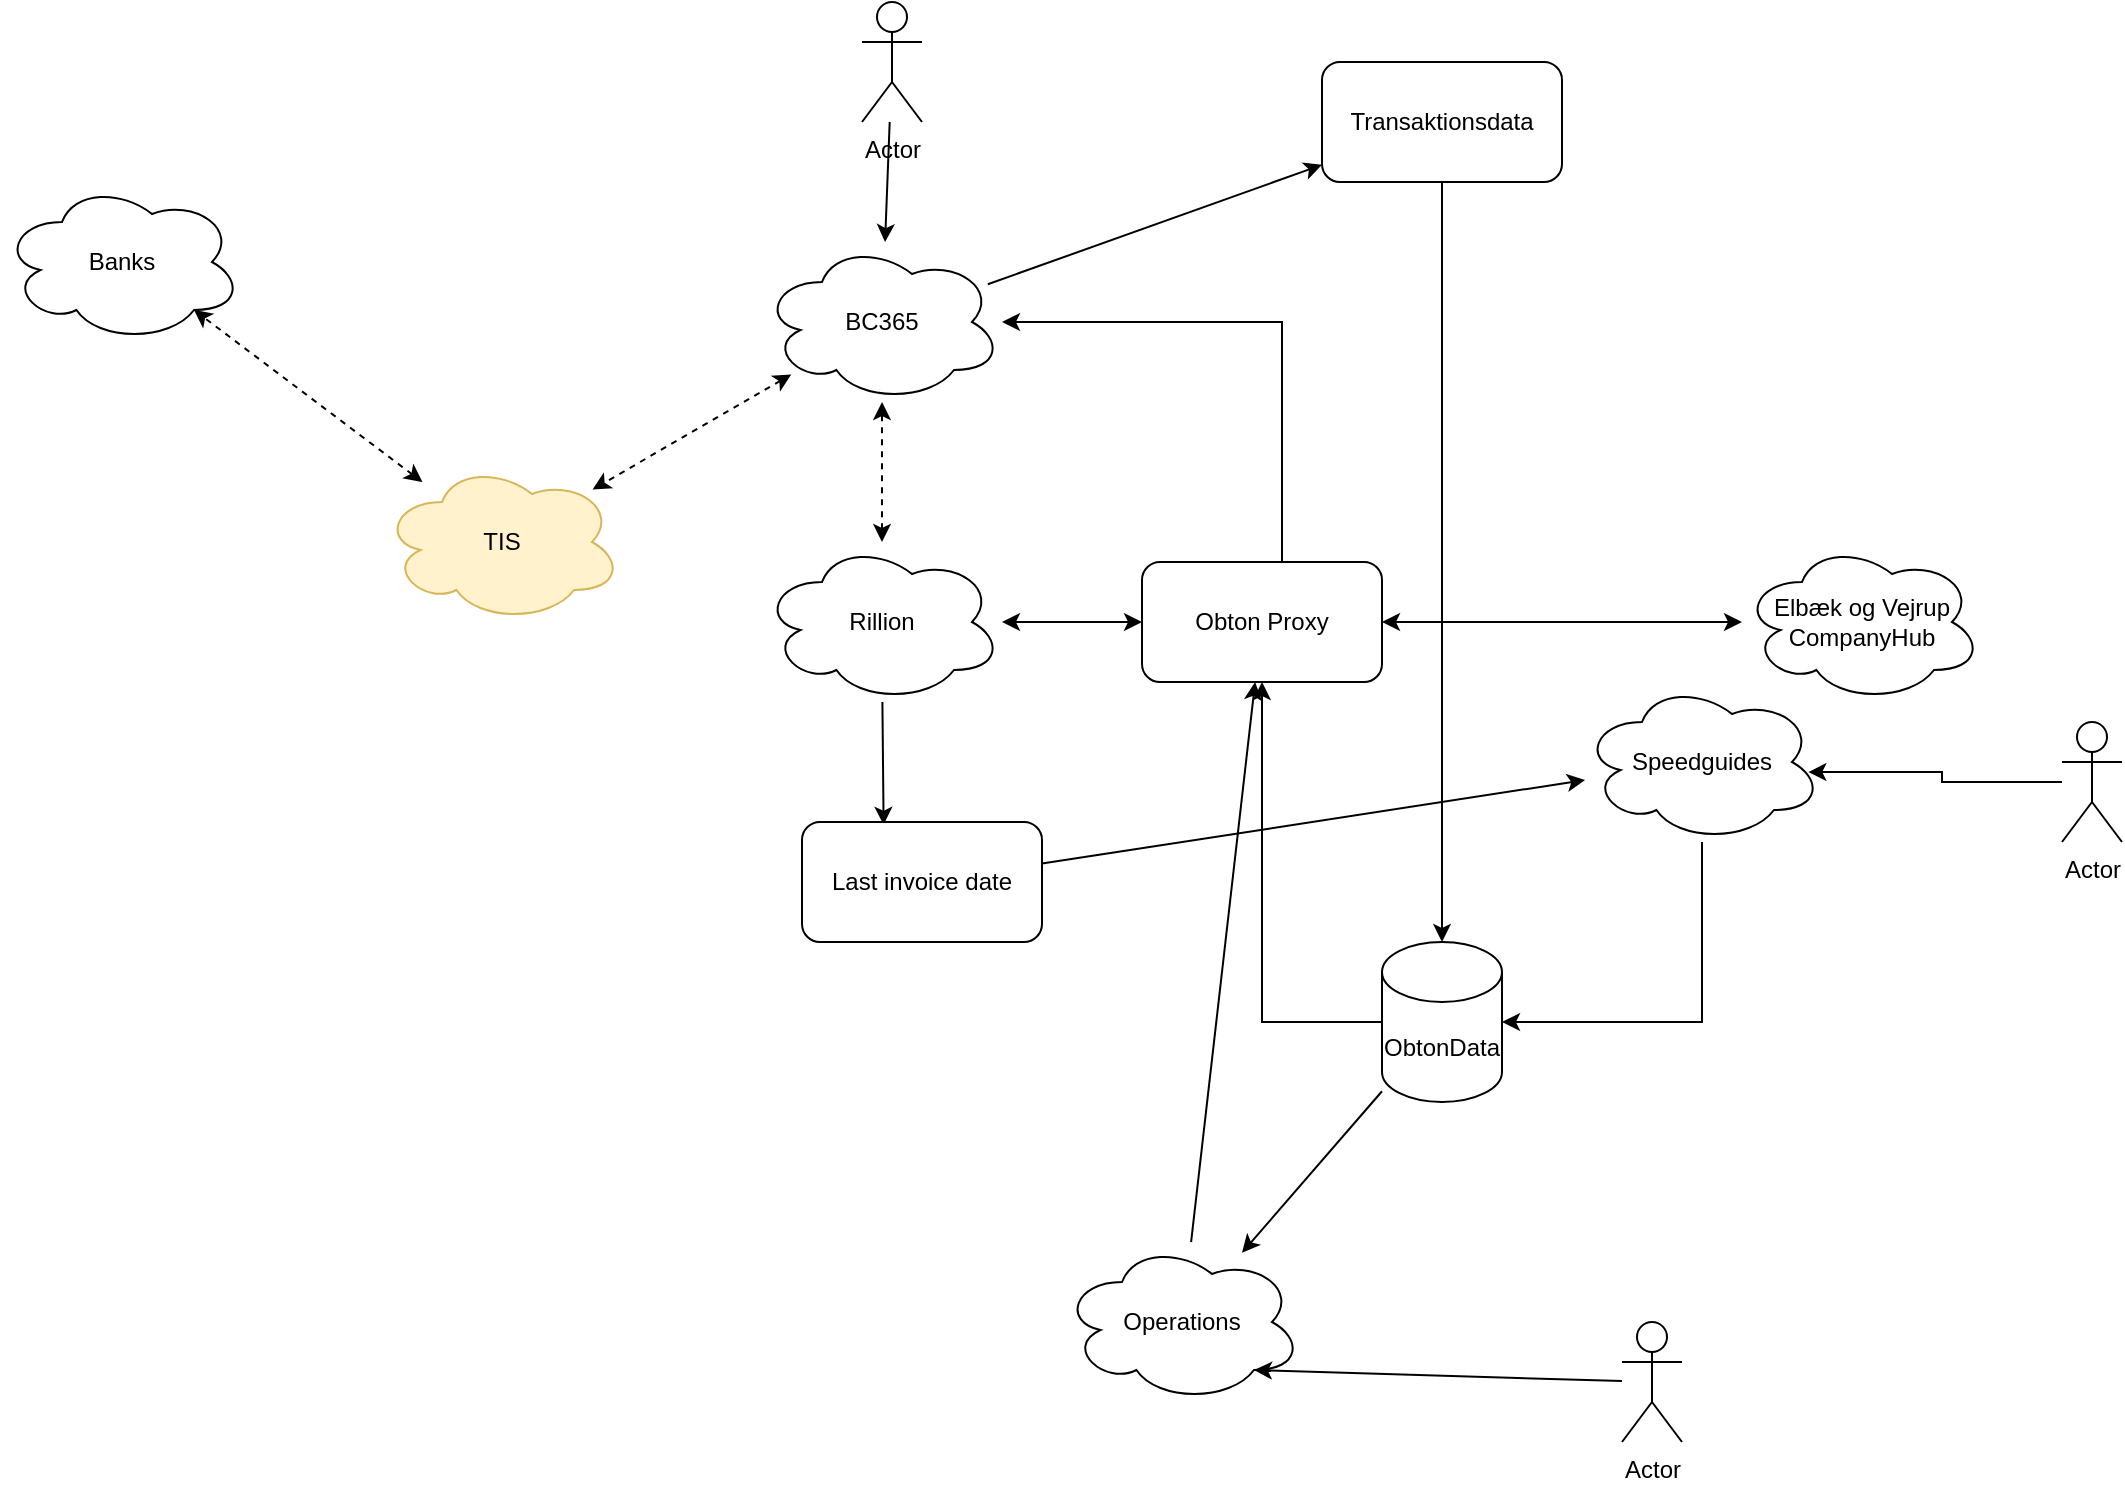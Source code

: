 <mxfile version="18.0.8" type="github" pages="6">
  <diagram id="y7-9cns_4b4RCc8xut9D" name="Overall">
    <mxGraphModel dx="2377" dy="777" grid="1" gridSize="10" guides="1" tooltips="1" connect="1" arrows="1" fold="1" page="1" pageScale="1" pageWidth="827" pageHeight="1169" math="0" shadow="0">
      <root>
        <mxCell id="0" />
        <mxCell id="1" parent="0" />
        <mxCell id="qkalv_-YpkoeOqyAzlyB-21" style="edgeStyle=none;rounded=0;orthogonalLoop=1;jettySize=auto;html=1;startArrow=none;startFill=0;" parent="1" source="qkalv_-YpkoeOqyAzlyB-1" target="qkalv_-YpkoeOqyAzlyB-20" edge="1">
          <mxGeometry relative="1" as="geometry" />
        </mxCell>
        <mxCell id="qkalv_-YpkoeOqyAzlyB-38" style="edgeStyle=none;rounded=0;orthogonalLoop=1;jettySize=auto;html=1;dashed=1;startArrow=classic;startFill=1;" parent="1" source="qkalv_-YpkoeOqyAzlyB-1" target="qkalv_-YpkoeOqyAzlyB-35" edge="1">
          <mxGeometry relative="1" as="geometry" />
        </mxCell>
        <mxCell id="qkalv_-YpkoeOqyAzlyB-1" value="BC365" style="ellipse;shape=cloud;whiteSpace=wrap;html=1;" parent="1" vertex="1">
          <mxGeometry x="30" y="130" width="120" height="80" as="geometry" />
        </mxCell>
        <mxCell id="qkalv_-YpkoeOqyAzlyB-2" value="Elbæk og Vejrup&lt;br&gt;CompanyHub" style="ellipse;shape=cloud;whiteSpace=wrap;html=1;" parent="1" vertex="1">
          <mxGeometry x="520" y="280" width="120" height="80" as="geometry" />
        </mxCell>
        <mxCell id="qkalv_-YpkoeOqyAzlyB-7" style="edgeStyle=orthogonalEdgeStyle;rounded=0;orthogonalLoop=1;jettySize=auto;html=1;" parent="1" source="qkalv_-YpkoeOqyAzlyB-3" target="qkalv_-YpkoeOqyAzlyB-4" edge="1">
          <mxGeometry relative="1" as="geometry">
            <Array as="points">
              <mxPoint x="500" y="520" />
            </Array>
          </mxGeometry>
        </mxCell>
        <mxCell id="qkalv_-YpkoeOqyAzlyB-3" value="Speedguides" style="ellipse;shape=cloud;whiteSpace=wrap;html=1;" parent="1" vertex="1">
          <mxGeometry x="440" y="350" width="120" height="80" as="geometry" />
        </mxCell>
        <mxCell id="qkalv_-YpkoeOqyAzlyB-10" style="edgeStyle=orthogonalEdgeStyle;rounded=0;orthogonalLoop=1;jettySize=auto;html=1;entryX=0.5;entryY=1;entryDx=0;entryDy=0;" parent="1" source="qkalv_-YpkoeOqyAzlyB-4" target="qkalv_-YpkoeOqyAzlyB-9" edge="1">
          <mxGeometry relative="1" as="geometry">
            <Array as="points">
              <mxPoint x="280" y="520" />
            </Array>
          </mxGeometry>
        </mxCell>
        <mxCell id="qkalv_-YpkoeOqyAzlyB-25" style="edgeStyle=none;rounded=0;orthogonalLoop=1;jettySize=auto;html=1;startArrow=none;startFill=0;" parent="1" source="qkalv_-YpkoeOqyAzlyB-4" target="qkalv_-YpkoeOqyAzlyB-24" edge="1">
          <mxGeometry relative="1" as="geometry" />
        </mxCell>
        <mxCell id="qkalv_-YpkoeOqyAzlyB-4" value="ObtonData" style="shape=cylinder3;whiteSpace=wrap;html=1;boundedLbl=1;backgroundOutline=1;size=15;" parent="1" vertex="1">
          <mxGeometry x="340" y="480" width="60" height="80" as="geometry" />
        </mxCell>
        <mxCell id="qkalv_-YpkoeOqyAzlyB-6" style="edgeStyle=orthogonalEdgeStyle;rounded=0;orthogonalLoop=1;jettySize=auto;html=1;entryX=0.943;entryY=0.563;entryDx=0;entryDy=0;entryPerimeter=0;" parent="1" source="qkalv_-YpkoeOqyAzlyB-5" target="qkalv_-YpkoeOqyAzlyB-3" edge="1">
          <mxGeometry relative="1" as="geometry" />
        </mxCell>
        <mxCell id="qkalv_-YpkoeOqyAzlyB-5" value="Actor" style="shape=umlActor;verticalLabelPosition=bottom;verticalAlign=top;html=1;outlineConnect=0;" parent="1" vertex="1">
          <mxGeometry x="680" y="370" width="30" height="60" as="geometry" />
        </mxCell>
        <mxCell id="qkalv_-YpkoeOqyAzlyB-13" style="edgeStyle=orthogonalEdgeStyle;rounded=0;orthogonalLoop=1;jettySize=auto;html=1;dashed=1;startArrow=classic;startFill=1;" parent="1" source="qkalv_-YpkoeOqyAzlyB-8" target="qkalv_-YpkoeOqyAzlyB-1" edge="1">
          <mxGeometry relative="1" as="geometry" />
        </mxCell>
        <mxCell id="qkalv_-YpkoeOqyAzlyB-17" style="edgeStyle=none;rounded=0;orthogonalLoop=1;jettySize=auto;html=1;entryX=0.34;entryY=0.023;entryDx=0;entryDy=0;entryPerimeter=0;startArrow=none;startFill=0;" parent="1" source="qkalv_-YpkoeOqyAzlyB-8" target="qkalv_-YpkoeOqyAzlyB-16" edge="1">
          <mxGeometry relative="1" as="geometry" />
        </mxCell>
        <mxCell id="qkalv_-YpkoeOqyAzlyB-8" value="Rillion" style="ellipse;shape=cloud;whiteSpace=wrap;html=1;" parent="1" vertex="1">
          <mxGeometry x="30" y="280" width="120" height="80" as="geometry" />
        </mxCell>
        <mxCell id="qkalv_-YpkoeOqyAzlyB-11" style="edgeStyle=orthogonalEdgeStyle;rounded=0;orthogonalLoop=1;jettySize=auto;html=1;startArrow=classic;startFill=1;" parent="1" source="qkalv_-YpkoeOqyAzlyB-9" target="qkalv_-YpkoeOqyAzlyB-8" edge="1">
          <mxGeometry relative="1" as="geometry" />
        </mxCell>
        <mxCell id="qkalv_-YpkoeOqyAzlyB-12" style="edgeStyle=orthogonalEdgeStyle;rounded=0;orthogonalLoop=1;jettySize=auto;html=1;" parent="1" source="qkalv_-YpkoeOqyAzlyB-9" target="qkalv_-YpkoeOqyAzlyB-1" edge="1">
          <mxGeometry relative="1" as="geometry">
            <Array as="points">
              <mxPoint x="290" y="170" />
            </Array>
          </mxGeometry>
        </mxCell>
        <mxCell id="qkalv_-YpkoeOqyAzlyB-15" style="edgeStyle=none;rounded=0;orthogonalLoop=1;jettySize=auto;html=1;startArrow=classic;startFill=1;" parent="1" source="qkalv_-YpkoeOqyAzlyB-9" target="qkalv_-YpkoeOqyAzlyB-2" edge="1">
          <mxGeometry relative="1" as="geometry">
            <Array as="points">
              <mxPoint x="440" y="320" />
            </Array>
          </mxGeometry>
        </mxCell>
        <mxCell id="qkalv_-YpkoeOqyAzlyB-9" value="Obton Proxy" style="rounded=1;whiteSpace=wrap;html=1;" parent="1" vertex="1">
          <mxGeometry x="220" y="290" width="120" height="60" as="geometry" />
        </mxCell>
        <mxCell id="qkalv_-YpkoeOqyAzlyB-18" style="edgeStyle=none;rounded=0;orthogonalLoop=1;jettySize=auto;html=1;startArrow=none;startFill=0;" parent="1" source="qkalv_-YpkoeOqyAzlyB-16" target="qkalv_-YpkoeOqyAzlyB-3" edge="1">
          <mxGeometry relative="1" as="geometry" />
        </mxCell>
        <mxCell id="qkalv_-YpkoeOqyAzlyB-16" value="Last invoice date" style="rounded=1;whiteSpace=wrap;html=1;" parent="1" vertex="1">
          <mxGeometry x="50" y="420" width="120" height="60" as="geometry" />
        </mxCell>
        <mxCell id="qkalv_-YpkoeOqyAzlyB-23" style="edgeStyle=none;rounded=0;orthogonalLoop=1;jettySize=auto;html=1;entryX=0.5;entryY=0;entryDx=0;entryDy=0;entryPerimeter=0;startArrow=none;startFill=0;" parent="1" source="qkalv_-YpkoeOqyAzlyB-20" target="qkalv_-YpkoeOqyAzlyB-4" edge="1">
          <mxGeometry relative="1" as="geometry" />
        </mxCell>
        <mxCell id="qkalv_-YpkoeOqyAzlyB-20" value="Transaktionsdata" style="rounded=1;whiteSpace=wrap;html=1;" parent="1" vertex="1">
          <mxGeometry x="310" y="40" width="120" height="60" as="geometry" />
        </mxCell>
        <mxCell id="qkalv_-YpkoeOqyAzlyB-27" style="edgeStyle=none;rounded=0;orthogonalLoop=1;jettySize=auto;html=1;startArrow=none;startFill=0;" parent="1" source="qkalv_-YpkoeOqyAzlyB-24" target="qkalv_-YpkoeOqyAzlyB-9" edge="1">
          <mxGeometry relative="1" as="geometry" />
        </mxCell>
        <mxCell id="qkalv_-YpkoeOqyAzlyB-24" value="Operations" style="ellipse;shape=cloud;whiteSpace=wrap;html=1;" parent="1" vertex="1">
          <mxGeometry x="180" y="630" width="120" height="80" as="geometry" />
        </mxCell>
        <mxCell id="qkalv_-YpkoeOqyAzlyB-31" style="edgeStyle=none;rounded=0;orthogonalLoop=1;jettySize=auto;html=1;entryX=0.8;entryY=0.8;entryDx=0;entryDy=0;entryPerimeter=0;startArrow=none;startFill=0;" parent="1" source="qkalv_-YpkoeOqyAzlyB-30" target="qkalv_-YpkoeOqyAzlyB-24" edge="1">
          <mxGeometry relative="1" as="geometry" />
        </mxCell>
        <mxCell id="qkalv_-YpkoeOqyAzlyB-30" value="Actor" style="shape=umlActor;verticalLabelPosition=bottom;verticalAlign=top;html=1;outlineConnect=0;" parent="1" vertex="1">
          <mxGeometry x="460" y="670" width="30" height="60" as="geometry" />
        </mxCell>
        <mxCell id="qkalv_-YpkoeOqyAzlyB-33" style="edgeStyle=none;rounded=0;orthogonalLoop=1;jettySize=auto;html=1;startArrow=none;startFill=0;" parent="1" source="qkalv_-YpkoeOqyAzlyB-32" target="qkalv_-YpkoeOqyAzlyB-1" edge="1">
          <mxGeometry relative="1" as="geometry" />
        </mxCell>
        <mxCell id="qkalv_-YpkoeOqyAzlyB-32" value="Actor" style="shape=umlActor;verticalLabelPosition=bottom;verticalAlign=top;html=1;outlineConnect=0;" parent="1" vertex="1">
          <mxGeometry x="80" y="10" width="30" height="60" as="geometry" />
        </mxCell>
        <mxCell id="qkalv_-YpkoeOqyAzlyB-37" style="edgeStyle=none;rounded=0;orthogonalLoop=1;jettySize=auto;html=1;entryX=0.8;entryY=0.8;entryDx=0;entryDy=0;entryPerimeter=0;startArrow=classic;startFill=1;dashed=1;" parent="1" source="qkalv_-YpkoeOqyAzlyB-35" target="qkalv_-YpkoeOqyAzlyB-36" edge="1">
          <mxGeometry relative="1" as="geometry" />
        </mxCell>
        <mxCell id="qkalv_-YpkoeOqyAzlyB-35" value="TIS" style="ellipse;shape=cloud;whiteSpace=wrap;html=1;fillColor=#fff2cc;strokeColor=#d6b656;" parent="1" vertex="1">
          <mxGeometry x="-160" y="240" width="120" height="80" as="geometry" />
        </mxCell>
        <mxCell id="qkalv_-YpkoeOqyAzlyB-36" value="Banks" style="ellipse;shape=cloud;whiteSpace=wrap;html=1;" parent="1" vertex="1">
          <mxGeometry x="-350" y="100" width="120" height="80" as="geometry" />
        </mxCell>
      </root>
    </mxGraphModel>
  </diagram>
  <diagram id="T5jom5PX4_7xZoVgfAtH" name="Page-1">
    <mxGraphModel dx="1550" dy="835" grid="1" gridSize="10" guides="1" tooltips="1" connect="1" arrows="1" fold="1" page="1" pageScale="1" pageWidth="827" pageHeight="1169" math="0" shadow="0">
      <root>
        <mxCell id="0" />
        <mxCell id="1" parent="0" />
        <mxCell id="EyNJROjgp2bhfI_SQfCK-2" value="Elbæk og Vejrup 365 Custom Tenant" style="ellipse;shape=cloud;whiteSpace=wrap;html=1;" parent="1" vertex="1">
          <mxGeometry x="1140" y="160" width="320" height="250" as="geometry" />
        </mxCell>
        <mxCell id="EyNJROjgp2bhfI_SQfCK-29" value="" style="swimlane;startSize=0;" parent="1" vertex="1">
          <mxGeometry x="190" y="110" width="620" height="670" as="geometry" />
        </mxCell>
        <mxCell id="scirjiRHQchhI3MCHtw--4" value="Upsert Vendor&lt;br&gt;(creditor)" style="rounded=1;whiteSpace=wrap;html=1;" parent="EyNJROjgp2bhfI_SQfCK-29" vertex="1">
          <mxGeometry x="20" y="390" width="120" height="60" as="geometry" />
        </mxCell>
        <mxCell id="scirjiRHQchhI3MCHtw--5" value="Upsert Vendor BankAccount" style="rounded=1;whiteSpace=wrap;html=1;" parent="EyNJROjgp2bhfI_SQfCK-29" vertex="1">
          <mxGeometry x="20" y="480" width="120" height="60" as="geometry" />
        </mxCell>
        <mxCell id="scirjiRHQchhI3MCHtw--6" value="Upsert Company" style="rounded=1;whiteSpace=wrap;html=1;" parent="EyNJROjgp2bhfI_SQfCK-29" vertex="1">
          <mxGeometry x="20" y="40" width="120" height="60" as="geometry" />
        </mxCell>
        <mxCell id="EyNJROjgp2bhfI_SQfCK-40" value="ReverseProxy / Router" style="text;html=1;align=center;verticalAlign=middle;resizable=0;points=[];autosize=1;strokeColor=none;fillColor=none;" parent="EyNJROjgp2bhfI_SQfCK-29" vertex="1">
          <mxGeometry x="20" width="140" height="20" as="geometry" />
        </mxCell>
        <mxCell id="scirjiRHQchhI3MCHtw--7" value="Upsert BankAccount" style="rounded=1;whiteSpace=wrap;html=1;" parent="EyNJROjgp2bhfI_SQfCK-29" vertex="1">
          <mxGeometry x="20" y="560" width="120" height="60" as="geometry" />
        </mxCell>
        <mxCell id="scirjiRHQchhI3MCHtw--21" value="Yes" style="edgeStyle=orthogonalEdgeStyle;rounded=0;orthogonalLoop=1;jettySize=auto;html=1;fontColor=#000000;" parent="EyNJROjgp2bhfI_SQfCK-29" source="scirjiRHQchhI3MCHtw--14" target="scirjiRHQchhI3MCHtw--2" edge="1">
          <mxGeometry relative="1" as="geometry" />
        </mxCell>
        <mxCell id="scirjiRHQchhI3MCHtw--14" value="Got Tenant ID?" style="rhombus;whiteSpace=wrap;html=1;" parent="EyNJROjgp2bhfI_SQfCK-29" vertex="1">
          <mxGeometry x="240" y="40" width="100" height="90" as="geometry" />
        </mxCell>
        <mxCell id="scirjiRHQchhI3MCHtw--2" value="Got Company?" style="rhombus;whiteSpace=wrap;html=1;" parent="EyNJROjgp2bhfI_SQfCK-29" vertex="1">
          <mxGeometry x="240" y="160" width="100" height="100" as="geometry" />
        </mxCell>
        <mxCell id="EyNJROjgp2bhfI_SQfCK-42" style="edgeStyle=orthogonalEdgeStyle;rounded=0;orthogonalLoop=1;jettySize=auto;html=1;" parent="1" source="EyNJROjgp2bhfI_SQfCK-41" edge="1">
          <mxGeometry relative="1" as="geometry">
            <mxPoint x="180" y="400" as="targetPoint" />
          </mxGeometry>
        </mxCell>
        <mxCell id="EyNJROjgp2bhfI_SQfCK-43" value="JA" style="edgeLabel;html=1;align=center;verticalAlign=middle;resizable=0;points=[];" parent="EyNJROjgp2bhfI_SQfCK-42" vertex="1" connectable="0">
          <mxGeometry x="-0.237" y="1" relative="1" as="geometry">
            <mxPoint as="offset" />
          </mxGeometry>
        </mxCell>
        <mxCell id="scirjiRHQchhI3MCHtw--12" value="nej" style="edgeStyle=orthogonalEdgeStyle;rounded=0;orthogonalLoop=1;jettySize=auto;html=1;entryX=0.5;entryY=1;entryDx=0;entryDy=0;entryPerimeter=0;" parent="1" source="EyNJROjgp2bhfI_SQfCK-41" target="scirjiRHQchhI3MCHtw--11" edge="1">
          <mxGeometry relative="1" as="geometry" />
        </mxCell>
        <mxCell id="EyNJROjgp2bhfI_SQfCK-41" value="Er det BC365 data?" style="rhombus;whiteSpace=wrap;html=1;" parent="1" vertex="1">
          <mxGeometry x="30" y="360" width="80" height="80" as="geometry" />
        </mxCell>
        <mxCell id="scirjiRHQchhI3MCHtw--19" style="edgeStyle=orthogonalEdgeStyle;rounded=0;orthogonalLoop=1;jettySize=auto;html=1;entryX=1;entryY=0.5;entryDx=0;entryDy=0;fontColor=#00A005;" parent="1" source="EyNJROjgp2bhfI_SQfCK-4" target="scirjiRHQchhI3MCHtw--14" edge="1">
          <mxGeometry relative="1" as="geometry">
            <Array as="points">
              <mxPoint x="1070" y="195" />
            </Array>
          </mxGeometry>
        </mxCell>
        <mxCell id="scirjiRHQchhI3MCHtw--20" value="&lt;font color=&quot;#000000&quot;&gt;Tenant ID&lt;/font&gt;" style="edgeLabel;html=1;align=center;verticalAlign=middle;resizable=0;points=[];fontColor=#00A005;" parent="scirjiRHQchhI3MCHtw--19" vertex="1" connectable="0">
          <mxGeometry x="-0.009" y="3" relative="1" as="geometry">
            <mxPoint as="offset" />
          </mxGeometry>
        </mxCell>
        <mxCell id="EyNJROjgp2bhfI_SQfCK-4" value="&lt;span style=&quot;font-size: 14px; background-color: rgb(255, 255, 255);&quot;&gt;GET&lt;br&gt;TenantCompanies&lt;/span&gt;" style="rounded=1;whiteSpace=wrap;html=1;" parent="1" vertex="1">
          <mxGeometry x="1010" y="40" width="120" height="60" as="geometry" />
        </mxCell>
        <mxCell id="scirjiRHQchhI3MCHtw--11" value="GÅ VÆK" style="strokeWidth=2;html=1;shape=mxgraph.flowchart.extract_or_measurement;whiteSpace=wrap;" parent="1" vertex="1">
          <mxGeometry x="10" y="240" width="120" height="60" as="geometry" />
        </mxCell>
        <mxCell id="scirjiRHQchhI3MCHtw--15" style="edgeStyle=orthogonalEdgeStyle;rounded=0;orthogonalLoop=1;jettySize=auto;html=1;entryX=0;entryY=0.5;entryDx=0;entryDy=0;" parent="1" source="scirjiRHQchhI3MCHtw--14" target="EyNJROjgp2bhfI_SQfCK-4" edge="1">
          <mxGeometry relative="1" as="geometry">
            <Array as="points">
              <mxPoint x="480" y="70" />
              <mxPoint x="1000" y="70" />
            </Array>
          </mxGeometry>
        </mxCell>
        <mxCell id="scirjiRHQchhI3MCHtw--16" value="NO (ODATA filter on field?)" style="edgeLabel;html=1;align=center;verticalAlign=middle;resizable=0;points=[];" parent="scirjiRHQchhI3MCHtw--15" vertex="1" connectable="0">
          <mxGeometry x="0.288" relative="1" as="geometry">
            <mxPoint as="offset" />
          </mxGeometry>
        </mxCell>
        <mxCell id="scirjiRHQchhI3MCHtw--23" style="edgeStyle=orthogonalEdgeStyle;rounded=0;orthogonalLoop=1;jettySize=auto;html=1;entryX=1;entryY=0.5;entryDx=0;entryDy=0;fontColor=#000000;" parent="1" source="scirjiRHQchhI3MCHtw--18" target="scirjiRHQchhI3MCHtw--2" edge="1">
          <mxGeometry relative="1" as="geometry">
            <Array as="points">
              <mxPoint x="1060" y="360" />
              <mxPoint x="530" y="360" />
            </Array>
          </mxGeometry>
        </mxCell>
        <mxCell id="scirjiRHQchhI3MCHtw--24" value="Company" style="edgeLabel;html=1;align=center;verticalAlign=middle;resizable=0;points=[];fontColor=#000000;" parent="scirjiRHQchhI3MCHtw--23" vertex="1" connectable="0">
          <mxGeometry x="0.033" relative="1" as="geometry">
            <mxPoint as="offset" />
          </mxGeometry>
        </mxCell>
        <mxCell id="scirjiRHQchhI3MCHtw--18" value="&lt;span style=&quot;font-size: 14px; background-color: rgb(255, 255, 255);&quot;&gt;GET&lt;br&gt;Companies for a specific tenant&lt;br&gt;&lt;/span&gt;" style="rounded=1;whiteSpace=wrap;html=1;" parent="1" vertex="1">
          <mxGeometry x="1000" y="290" width="120" height="60" as="geometry" />
        </mxCell>
        <mxCell id="scirjiRHQchhI3MCHtw--22" style="edgeStyle=orthogonalEdgeStyle;rounded=0;orthogonalLoop=1;jettySize=auto;html=1;fontColor=#000000;" parent="1" source="scirjiRHQchhI3MCHtw--2" target="scirjiRHQchhI3MCHtw--18" edge="1">
          <mxGeometry relative="1" as="geometry" />
        </mxCell>
        <mxCell id="scirjiRHQchhI3MCHtw--26" value="NO (ODATA filter on field?)" style="edgeLabel;html=1;align=center;verticalAlign=middle;resizable=0;points=[];fontColor=#000000;" parent="scirjiRHQchhI3MCHtw--22" vertex="1" connectable="0">
          <mxGeometry x="0.151" y="1" relative="1" as="geometry">
            <mxPoint as="offset" />
          </mxGeometry>
        </mxCell>
      </root>
    </mxGraphModel>
  </diagram>
  <diagram id="eBYu1IKp9fvz8-o1BrNX" name="UpsertCompany">
    <mxGraphModel dx="1550" dy="777" grid="1" gridSize="10" guides="1" tooltips="1" connect="1" arrows="1" fold="1" page="1" pageScale="1" pageWidth="827" pageHeight="1169" math="0" shadow="0">
      <root>
        <mxCell id="0" />
        <mxCell id="1" parent="0" />
        <mxCell id="tyX8FvnpS7oLyLspVcJU-4" value="" style="edgeStyle=orthogonalEdgeStyle;rounded=0;orthogonalLoop=1;jettySize=auto;html=1;" edge="1" parent="1" source="tyX8FvnpS7oLyLspVcJU-2" target="tyX8FvnpS7oLyLspVcJU-3">
          <mxGeometry relative="1" as="geometry" />
        </mxCell>
        <mxCell id="tyX8FvnpS7oLyLspVcJU-2" value="Create/Update company&#xa;&#xa;[ObtonData].[LINK].[tblCompanies]" style="points=[[0.25,0,0],[0.5,0,0],[0.75,0,0],[1,0.25,0],[1,0.5,0],[1,0.75,0],[0.75,1,0],[0.5,1,0],[0.25,1,0],[0,0.75,0],[0,0.5,0],[0,0.25,0]];shape=mxgraph.bpmn.task;whiteSpace=wrap;rectStyle=rounded;size=10;taskMarker=abstract;" vertex="1" parent="1">
          <mxGeometry x="70" y="220" width="120" height="80" as="geometry" />
        </mxCell>
        <mxCell id="tyX8FvnpS7oLyLspVcJU-6" value="" style="edgeStyle=orthogonalEdgeStyle;rounded=0;orthogonalLoop=1;jettySize=auto;html=1;" edge="1" parent="1" source="tyX8FvnpS7oLyLspVcJU-3" target="tyX8FvnpS7oLyLspVcJU-5">
          <mxGeometry relative="1" as="geometry" />
        </mxCell>
        <mxCell id="tyX8FvnpS7oLyLspVcJU-3" value="Last modified in tblcompanies" style="points=[[0.25,0,0],[0.5,0,0],[0.75,0,0],[1,0.25,0],[1,0.5,0],[1,0.75,0],[0.75,1,0],[0.5,1,0],[0.25,1,0],[0,0.75,0],[0,0.5,0],[0,0.25,0]];shape=mxgraph.bpmn.task;whiteSpace=wrap;rectStyle=rounded;size=10;taskMarker=abstract;" vertex="1" parent="1">
          <mxGeometry x="270" y="220" width="120" height="80" as="geometry" />
        </mxCell>
        <mxCell id="tyX8FvnpS7oLyLspVcJU-8" style="edgeStyle=orthogonalEdgeStyle;rounded=0;orthogonalLoop=1;jettySize=auto;html=1;entryX=1;entryY=0.5;entryDx=0;entryDy=0;entryPerimeter=0;" edge="1" parent="1" source="tyX8FvnpS7oLyLspVcJU-5" target="tyX8FvnpS7oLyLspVcJU-7">
          <mxGeometry relative="1" as="geometry">
            <Array as="points">
              <mxPoint x="530" y="400" />
            </Array>
          </mxGeometry>
        </mxCell>
        <mxCell id="tyX8FvnpS7oLyLspVcJU-5" value="createUpdateCompany on company hub" style="points=[[0.25,0,0],[0.5,0,0],[0.75,0,0],[1,0.25,0],[1,0.5,0],[1,0.75,0],[0.75,1,0],[0.5,1,0],[0.25,1,0],[0,0.75,0],[0,0.5,0],[0,0.25,0]];shape=mxgraph.bpmn.task;whiteSpace=wrap;rectStyle=rounded;size=10;taskMarker=abstract;" vertex="1" parent="1">
          <mxGeometry x="470" y="220" width="120" height="80" as="geometry" />
        </mxCell>
        <mxCell id="tyX8FvnpS7oLyLspVcJU-7" value="Company gets upserted by Elbæk and Vejrup" style="points=[[0.25,0,0],[0.5,0,0],[0.75,0,0],[1,0.25,0],[1,0.5,0],[1,0.75,0],[0.75,1,0],[0.5,1,0],[0.25,1,0],[0,0.75,0],[0,0.5,0],[0,0.25,0]];shape=mxgraph.bpmn.task;whiteSpace=wrap;rectStyle=rounded;size=10;taskMarker=abstract;" vertex="1" parent="1">
          <mxGeometry x="270" y="360" width="120" height="80" as="geometry" />
        </mxCell>
      </root>
    </mxGraphModel>
  </diagram>
  <diagram id="UUSFPpKCau6wvB8x1N02" name="Upsert Vendor">
    <mxGraphModel dx="1550" dy="777" grid="1" gridSize="10" guides="1" tooltips="1" connect="1" arrows="1" fold="1" page="1" pageScale="1" pageWidth="827" pageHeight="1169" math="0" shadow="0">
      <root>
        <mxCell id="0" />
        <mxCell id="1" parent="0" />
        <mxCell id="7FqZuLI1-bhy2s3xonyL-3" value="" style="edgeStyle=orthogonalEdgeStyle;rounded=0;orthogonalLoop=1;jettySize=auto;html=1;" edge="1" parent="1" source="7FqZuLI1-bhy2s3xonyL-1" target="7FqZuLI1-bhy2s3xonyL-2">
          <mxGeometry relative="1" as="geometry" />
        </mxCell>
        <mxCell id="jSZsAHG0JFHl4_oasb05-2" value="" style="edgeStyle=orthogonalEdgeStyle;rounded=0;orthogonalLoop=1;jettySize=auto;html=1;" edge="1" parent="1" source="7FqZuLI1-bhy2s3xonyL-1" target="jSZsAHG0JFHl4_oasb05-1">
          <mxGeometry relative="1" as="geometry" />
        </mxCell>
        <mxCell id="7FqZuLI1-bhy2s3xonyL-1" value="Last modifed in [ObtonData].[LINK].[tblVendors]" style="points=[[0.25,0,0],[0.5,0,0],[0.75,0,0],[1,0.25,0],[1,0.5,0],[1,0.75,0],[0.75,1,0],[0.5,1,0],[0.25,1,0],[0,0.75,0],[0,0.5,0],[0,0.25,0]];shape=mxgraph.bpmn.task;whiteSpace=wrap;rectStyle=rounded;size=10;taskMarker=abstract;" vertex="1" parent="1">
          <mxGeometry x="60" y="270" width="120" height="80" as="geometry" />
        </mxCell>
        <mxCell id="yms86Scg9fnt6qly7rgQ-2" value="" style="edgeStyle=orthogonalEdgeStyle;rounded=0;orthogonalLoop=1;jettySize=auto;html=1;" edge="1" parent="1" source="7FqZuLI1-bhy2s3xonyL-2" target="yms86Scg9fnt6qly7rgQ-1">
          <mxGeometry relative="1" as="geometry" />
        </mxCell>
        <mxCell id="7FqZuLI1-bhy2s3xonyL-2" value="Find the tenant where the MasterCompany is located" style="points=[[0.25,0,0],[0.5,0,0],[0.75,0,0],[1,0.25,0],[1,0.5,0],[1,0.75,0],[0.75,1,0],[0.5,1,0],[0.25,1,0],[0,0.75,0],[0,0.5,0],[0,0.25,0]];shape=mxgraph.bpmn.task;whiteSpace=wrap;rectStyle=rounded;size=10;taskMarker=abstract;" vertex="1" parent="1">
          <mxGeometry x="260" y="270" width="120" height="80" as="geometry" />
        </mxCell>
        <mxCell id="7FqZuLI1-bhy2s3xonyL-5" style="edgeStyle=orthogonalEdgeStyle;rounded=0;orthogonalLoop=1;jettySize=auto;html=1;entryX=0.5;entryY=0;entryDx=0;entryDy=0;entryPerimeter=0;" edge="1" parent="1" source="7FqZuLI1-bhy2s3xonyL-4" target="7FqZuLI1-bhy2s3xonyL-1">
          <mxGeometry relative="1" as="geometry" />
        </mxCell>
        <mxCell id="7FqZuLI1-bhy2s3xonyL-6" value="How is non approved filtered?" style="edgeLabel;html=1;align=center;verticalAlign=middle;resizable=0;points=[];" vertex="1" connectable="0" parent="7FqZuLI1-bhy2s3xonyL-5">
          <mxGeometry x="-0.183" y="1" relative="1" as="geometry">
            <mxPoint as="offset" />
          </mxGeometry>
        </mxCell>
        <mxCell id="7FqZuLI1-bhy2s3xonyL-4" value="Approval process is accepted (four eyes)&#xa;Happens in sharepoint" style="points=[[0.25,0,0],[0.5,0,0],[0.75,0,0],[1,0.25,0],[1,0.5,0],[1,0.75,0],[0.75,1,0],[0.5,1,0],[0.25,1,0],[0,0.75,0],[0,0.5,0],[0,0.25,0]];shape=mxgraph.bpmn.task;whiteSpace=wrap;rectStyle=rounded;size=10;taskMarker=abstract;" vertex="1" parent="1">
          <mxGeometry x="60" y="70" width="120" height="80" as="geometry" />
        </mxCell>
        <mxCell id="yms86Scg9fnt6qly7rgQ-9" value="" style="edgeStyle=orthogonalEdgeStyle;rounded=0;orthogonalLoop=1;jettySize=auto;html=1;" edge="1" parent="1" source="yms86Scg9fnt6qly7rgQ-1" target="yms86Scg9fnt6qly7rgQ-8">
          <mxGeometry relative="1" as="geometry" />
        </mxCell>
        <mxCell id="yms86Scg9fnt6qly7rgQ-1" value="If there is more than one tenant for a country code, the vendor needs to be upserted on all MasterCompanies on all tenants" style="points=[[0.25,0,0],[0.5,0,0],[0.75,0,0],[1,0.25,0],[1,0.5,0],[1,0.75,0],[0.75,1,0],[0.5,1,0],[0.25,1,0],[0,0.75,0],[0,0.5,0],[0,0.25,0]];shape=mxgraph.bpmn.task;whiteSpace=wrap;rectStyle=rounded;size=10;taskMarker=abstract;" vertex="1" parent="1">
          <mxGeometry x="250" y="410" width="140" height="120" as="geometry" />
        </mxCell>
        <UserObject label="Likely BC365 standard API" link="https://docs.microsoft.com/en-us/dynamics365/business-central/dev-itpro/api-reference/v2.0/api/dynamics_vendor_create" linkTarget="_blank" id="yms86Scg9fnt6qly7rgQ-3">
          <mxCell style="points=[[0.25,0,0],[0.5,0,0],[0.75,0,0],[1,0.25,0],[1,0.5,0],[1,0.75,0],[0.75,1,0],[0.5,1,0],[0.25,1,0],[0,0.75,0],[0,0.5,0],[0,0.25,0]];shape=mxgraph.bpmn.task;whiteSpace=wrap;rectStyle=rounded;size=10;taskMarker=abstract;fillColor=#ffe6cc;strokeColor=#d79b00;" vertex="1" parent="1">
            <mxGeometry x="620" y="620" width="140" height="120" as="geometry" />
          </mxCell>
        </UserObject>
        <mxCell id="yms86Scg9fnt6qly7rgQ-10" style="edgeStyle=orthogonalEdgeStyle;rounded=0;orthogonalLoop=1;jettySize=auto;html=1;entryX=0;entryY=0.5;entryDx=0;entryDy=0;entryPerimeter=0;" edge="1" parent="1" source="yms86Scg9fnt6qly7rgQ-8" target="yms86Scg9fnt6qly7rgQ-3">
          <mxGeometry relative="1" as="geometry" />
        </mxCell>
        <mxCell id="yms86Scg9fnt6qly7rgQ-11" value="NO" style="edgeLabel;html=1;align=center;verticalAlign=middle;resizable=0;points=[];" vertex="1" connectable="0" parent="yms86Scg9fnt6qly7rgQ-10">
          <mxGeometry x="-0.075" y="1" relative="1" as="geometry">
            <mxPoint as="offset" />
          </mxGeometry>
        </mxCell>
        <mxCell id="yms86Scg9fnt6qly7rgQ-13" value="" style="edgeStyle=orthogonalEdgeStyle;rounded=0;orthogonalLoop=1;jettySize=auto;html=1;" edge="1" parent="1" source="yms86Scg9fnt6qly7rgQ-8" target="yms86Scg9fnt6qly7rgQ-12">
          <mxGeometry relative="1" as="geometry" />
        </mxCell>
        <mxCell id="yms86Scg9fnt6qly7rgQ-14" value="YES" style="edgeLabel;html=1;align=center;verticalAlign=middle;resizable=0;points=[];" vertex="1" connectable="0" parent="yms86Scg9fnt6qly7rgQ-13">
          <mxGeometry x="-0.163" y="-4" relative="1" as="geometry">
            <mxPoint as="offset" />
          </mxGeometry>
        </mxCell>
        <mxCell id="yms86Scg9fnt6qly7rgQ-8" value="Is vendor on MasterCompany template?" style="rhombus;whiteSpace=wrap;html=1;" vertex="1" parent="1">
          <mxGeometry x="280" y="630" width="110" height="100" as="geometry" />
        </mxCell>
        <UserObject label="&lt;span style=&quot;&quot;&gt;Likely BC365 standard API&lt;/span&gt;" link="https://docs.microsoft.com/en-us/dynamics365/business-central/dev-itpro/api-reference/v2.0/api/dynamics_vendor_update" linkTarget="_blank" id="yms86Scg9fnt6qly7rgQ-12">
          <mxCell style="whiteSpace=wrap;html=1;fillColor=#ffe6cc;strokeColor=#d79b00;" vertex="1" parent="1">
            <mxGeometry x="275" y="890" width="120" height="60" as="geometry" />
          </mxCell>
        </UserObject>
        <mxCell id="jSZsAHG0JFHl4_oasb05-1" value="Data from multiple tables are likely to be needed" style="whiteSpace=wrap;html=1;fillColor=#f8cecc;strokeColor=#b85450;" vertex="1" parent="1">
          <mxGeometry x="60" y="440" width="120" height="60" as="geometry" />
        </mxCell>
      </root>
    </mxGraphModel>
  </diagram>
  <diagram id="ijkr_AI3cJ9d4mK-TOvW" name="Upsert Debitor">
    <mxGraphModel dx="1550" dy="777" grid="1" gridSize="10" guides="1" tooltips="1" connect="1" arrows="1" fold="1" page="1" pageScale="1" pageWidth="827" pageHeight="1169" math="0" shadow="0">
      <root>
        <mxCell id="0" />
        <mxCell id="1" parent="0" />
        <mxCell id="hngTgybiRzsHFCpFLKwW-1" value="" style="edgeStyle=orthogonalEdgeStyle;rounded=0;orthogonalLoop=1;jettySize=auto;html=1;" edge="1" parent="1" source="hngTgybiRzsHFCpFLKwW-2" target="hngTgybiRzsHFCpFLKwW-4">
          <mxGeometry relative="1" as="geometry" />
        </mxCell>
        <mxCell id="hngTgybiRzsHFCpFLKwW-2" value="Last modified changes" style="points=[[0.25,0,0],[0.5,0,0],[0.75,0,0],[1,0.25,0],[1,0.5,0],[1,0.75,0],[0.75,1,0],[0.5,1,0],[0.25,1,0],[0,0.75,0],[0,0.5,0],[0,0.25,0]];shape=mxgraph.bpmn.task;whiteSpace=wrap;rectStyle=rounded;size=10;taskMarker=abstract;" vertex="1" parent="1">
          <mxGeometry x="355" y="110" width="120" height="80" as="geometry" />
        </mxCell>
        <mxCell id="hngTgybiRzsHFCpFLKwW-3" value="" style="edgeStyle=orthogonalEdgeStyle;rounded=0;orthogonalLoop=1;jettySize=auto;html=1;" edge="1" parent="1" source="hngTgybiRzsHFCpFLKwW-4" target="hngTgybiRzsHFCpFLKwW-10">
          <mxGeometry relative="1" as="geometry" />
        </mxCell>
        <mxCell id="hngTgybiRzsHFCpFLKwW-4" value="Target is the MasterCompany OGH on the OGH tenant" style="points=[[0.25,0,0],[0.5,0,0],[0.75,0,0],[1,0.25,0],[1,0.5,0],[1,0.75,0],[0.75,1,0],[0.5,1,0],[0.25,1,0],[0,0.75,0],[0,0.5,0],[0,0.25,0]];shape=mxgraph.bpmn.task;whiteSpace=wrap;rectStyle=rounded;size=10;taskMarker=abstract;" vertex="1" parent="1">
          <mxGeometry x="345" y="240" width="140" height="120" as="geometry" />
        </mxCell>
        <UserObject label="Likely BC365 standard API - customers" link="https://docs.microsoft.com/en-us/dynamics365/business-central/dev-itpro/api-reference/v2.0/api/dynamics_customer_create" linkTarget="_blank" id="hngTgybiRzsHFCpFLKwW-5">
          <mxCell style="points=[[0.25,0,0],[0.5,0,0],[0.75,0,0],[1,0.25,0],[1,0.5,0],[1,0.75,0],[0.75,1,0],[0.5,1,0],[0.25,1,0],[0,0.75,0],[0,0.5,0],[0,0.25,0]];shape=mxgraph.bpmn.task;whiteSpace=wrap;rectStyle=rounded;size=10;taskMarker=abstract;fillColor=#ffe6cc;strokeColor=#d79b00;" vertex="1" parent="1">
            <mxGeometry x="620" y="450" width="140" height="120" as="geometry" />
          </mxCell>
        </UserObject>
        <mxCell id="hngTgybiRzsHFCpFLKwW-6" style="edgeStyle=orthogonalEdgeStyle;rounded=0;orthogonalLoop=1;jettySize=auto;html=1;entryX=0;entryY=0.5;entryDx=0;entryDy=0;entryPerimeter=0;" edge="1" parent="1" source="hngTgybiRzsHFCpFLKwW-10" target="hngTgybiRzsHFCpFLKwW-5">
          <mxGeometry relative="1" as="geometry" />
        </mxCell>
        <mxCell id="hngTgybiRzsHFCpFLKwW-7" value="NO" style="edgeLabel;html=1;align=center;verticalAlign=middle;resizable=0;points=[];" vertex="1" connectable="0" parent="hngTgybiRzsHFCpFLKwW-6">
          <mxGeometry x="-0.075" y="1" relative="1" as="geometry">
            <mxPoint as="offset" />
          </mxGeometry>
        </mxCell>
        <mxCell id="hngTgybiRzsHFCpFLKwW-8" value="" style="edgeStyle=orthogonalEdgeStyle;rounded=0;orthogonalLoop=1;jettySize=auto;html=1;" edge="1" parent="1" source="hngTgybiRzsHFCpFLKwW-10" target="hngTgybiRzsHFCpFLKwW-11">
          <mxGeometry relative="1" as="geometry" />
        </mxCell>
        <mxCell id="hngTgybiRzsHFCpFLKwW-9" value="YES" style="edgeLabel;html=1;align=center;verticalAlign=middle;resizable=0;points=[];" vertex="1" connectable="0" parent="hngTgybiRzsHFCpFLKwW-8">
          <mxGeometry x="-0.163" y="-4" relative="1" as="geometry">
            <mxPoint as="offset" />
          </mxGeometry>
        </mxCell>
        <mxCell id="hngTgybiRzsHFCpFLKwW-10" value="Is the Debitor already on the MasterCompany OGH?" style="rhombus;whiteSpace=wrap;html=1;" vertex="1" parent="1">
          <mxGeometry x="360" y="460" width="110" height="100" as="geometry" />
        </mxCell>
        <UserObject label="&lt;span style=&quot;&quot;&gt;Likely BC365 standard API - customers&lt;/span&gt;" link="https://docs.microsoft.com/en-us/dynamics365/business-central/dev-itpro/api-reference/v2.0/api/dynamics_customer_update" linkTarget="_blank" id="hngTgybiRzsHFCpFLKwW-11">
          <mxCell style="whiteSpace=wrap;html=1;fillColor=#ffe6cc;strokeColor=#d79b00;" vertex="1" parent="1">
            <mxGeometry x="355" y="720" width="120" height="60" as="geometry" />
          </mxCell>
        </UserObject>
        <mxCell id="Ni_699g9qDamvlLxWOXY-1" style="edgeStyle=orthogonalEdgeStyle;rounded=0;orthogonalLoop=1;jettySize=auto;html=1;" edge="1" parent="1" source="hngTgybiRzsHFCpFLKwW-12" target="hngTgybiRzsHFCpFLKwW-2">
          <mxGeometry relative="1" as="geometry" />
        </mxCell>
        <mxCell id="D3EAigqlMyHFFnz1p5NR-2" value="" style="edgeStyle=orthogonalEdgeStyle;rounded=0;orthogonalLoop=1;jettySize=auto;html=1;" edge="1" parent="1" source="hngTgybiRzsHFCpFLKwW-12" target="D3EAigqlMyHFFnz1p5NR-1">
          <mxGeometry relative="1" as="geometry" />
        </mxCell>
        <mxCell id="hngTgybiRzsHFCpFLKwW-12" value="All companies in [ObtonData].[LINK].[tblCompanies]" style="points=[[0.25,0,0],[0.5,0,0],[0.75,0,0],[1,0.25,0],[1,0.5,0],[1,0.75,0],[0.75,1,0],[0.5,1,0],[0.25,1,0],[0,0.75,0],[0,0.5,0],[0,0.25,0]];shape=mxgraph.bpmn.task;whiteSpace=wrap;rectStyle=rounded;size=10;taskMarker=abstract;" vertex="1" parent="1">
          <mxGeometry x="50" y="110" width="120" height="80" as="geometry" />
        </mxCell>
        <mxCell id="D3EAigqlMyHFFnz1p5NR-1" value="Data needs to come from multiple tables" style="points=[[0.25,0,0],[0.5,0,0],[0.75,0,0],[1,0.25,0],[1,0.5,0],[1,0.75,0],[0.75,1,0],[0.5,1,0],[0.25,1,0],[0,0.75,0],[0,0.5,0],[0,0.25,0]];shape=mxgraph.bpmn.task;whiteSpace=wrap;rectStyle=rounded;size=10;taskMarker=abstract;fillColor=#f8cecc;strokeColor=#b85450;" vertex="1" parent="1">
          <mxGeometry x="50" y="270" width="120" height="80" as="geometry" />
        </mxCell>
      </root>
    </mxGraphModel>
  </diagram>
  <diagram id="u8kHqaSmHwFOLIfAbiyG" name="Upsert BankAccount">
    <mxGraphModel dx="1550" dy="777" grid="1" gridSize="10" guides="1" tooltips="1" connect="1" arrows="1" fold="1" page="1" pageScale="1" pageWidth="827" pageHeight="1169" math="0" shadow="0">
      <root>
        <mxCell id="0" />
        <mxCell id="1" parent="0" />
        <mxCell id="c9XQ0NcamBMTy_HZybjN-3" value="" style="edgeStyle=orthogonalEdgeStyle;rounded=0;orthogonalLoop=1;jettySize=auto;html=1;" edge="1" parent="1" source="c9XQ0NcamBMTy_HZybjN-1" target="c9XQ0NcamBMTy_HZybjN-2">
          <mxGeometry relative="1" as="geometry" />
        </mxCell>
        <mxCell id="c9XQ0NcamBMTy_HZybjN-5" value="" style="edgeStyle=orthogonalEdgeStyle;rounded=0;orthogonalLoop=1;jettySize=auto;html=1;" edge="1" parent="1" source="c9XQ0NcamBMTy_HZybjN-1" target="c9XQ0NcamBMTy_HZybjN-4">
          <mxGeometry relative="1" as="geometry" />
        </mxCell>
        <mxCell id="c9XQ0NcamBMTy_HZybjN-1" value="[ObtonData].[LINK].[tblBankAccounts]&#xa;&#xa;Last modified changes" style="points=[[0.25,0,0],[0.5,0,0],[0.75,0,0],[1,0.25,0],[1,0.5,0],[1,0.75,0],[0.75,1,0],[0.5,1,0],[0.25,1,0],[0,0.75,0],[0,0.5,0],[0,0.25,0]];shape=mxgraph.bpmn.task;whiteSpace=wrap;rectStyle=rounded;size=10;taskMarker=abstract;" vertex="1" parent="1">
          <mxGeometry x="60" y="90" width="120" height="80" as="geometry" />
        </mxCell>
        <mxCell id="J1hJyvXpLuZTHq2IiNPq-2" value="" style="edgeStyle=orthogonalEdgeStyle;rounded=0;orthogonalLoop=1;jettySize=auto;html=1;" edge="1" parent="1" source="c9XQ0NcamBMTy_HZybjN-2" target="J1hJyvXpLuZTHq2IiNPq-1">
          <mxGeometry relative="1" as="geometry" />
        </mxCell>
        <mxCell id="c9XQ0NcamBMTy_HZybjN-2" value="Find Company BC365 ID&#xa;&#xa;[BankAccounts_AccountOwnerID] matches [Companies_Id]in [ObtonData].[LINK].[tblCompanies]" style="points=[[0.25,0,0],[0.5,0,0],[0.75,0,0],[1,0.25,0],[1,0.5,0],[1,0.75,0],[0.75,1,0],[0.5,1,0],[0.25,1,0],[0,0.75,0],[0,0.5,0],[0,0.25,0]];shape=mxgraph.bpmn.task;whiteSpace=wrap;rectStyle=rounded;size=10;taskMarker=abstract;" vertex="1" parent="1">
          <mxGeometry x="310" y="70" width="180" height="120" as="geometry" />
        </mxCell>
        <mxCell id="c9XQ0NcamBMTy_HZybjN-4" value="There will be changes to the table" style="whiteSpace=wrap;html=1;fillColor=#f8cecc;strokeColor=#b85450;" vertex="1" parent="1">
          <mxGeometry x="60" y="260" width="120" height="60" as="geometry" />
        </mxCell>
        <mxCell id="J1hJyvXpLuZTHq2IiNPq-1" value="" style="whiteSpace=wrap;html=1;" vertex="1" parent="1">
          <mxGeometry x="340" y="300" width="120" height="60" as="geometry" />
        </mxCell>
      </root>
    </mxGraphModel>
  </diagram>
</mxfile>
